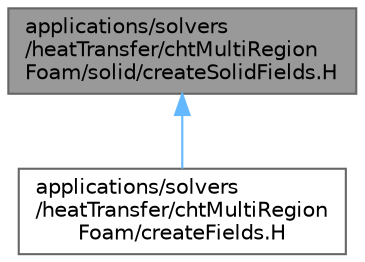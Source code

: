 digraph "applications/solvers/heatTransfer/chtMultiRegionFoam/solid/createSolidFields.H"
{
 // LATEX_PDF_SIZE
  bgcolor="transparent";
  edge [fontname=Helvetica,fontsize=10,labelfontname=Helvetica,labelfontsize=10];
  node [fontname=Helvetica,fontsize=10,shape=box,height=0.2,width=0.4];
  Node1 [id="Node000001",label="applications/solvers\l/heatTransfer/chtMultiRegion\lFoam/solid/createSolidFields.H",height=0.2,width=0.4,color="gray40", fillcolor="grey60", style="filled", fontcolor="black",tooltip=" "];
  Node1 -> Node2 [id="edge1_Node000001_Node000002",dir="back",color="steelblue1",style="solid",tooltip=" "];
  Node2 [id="Node000002",label="applications/solvers\l/heatTransfer/chtMultiRegion\lFoam/createFields.H",height=0.2,width=0.4,color="grey40", fillcolor="white", style="filled",URL="$solvers_2heatTransfer_2chtMultiRegionFoam_2createFields_8H.html",tooltip=" "];
}
